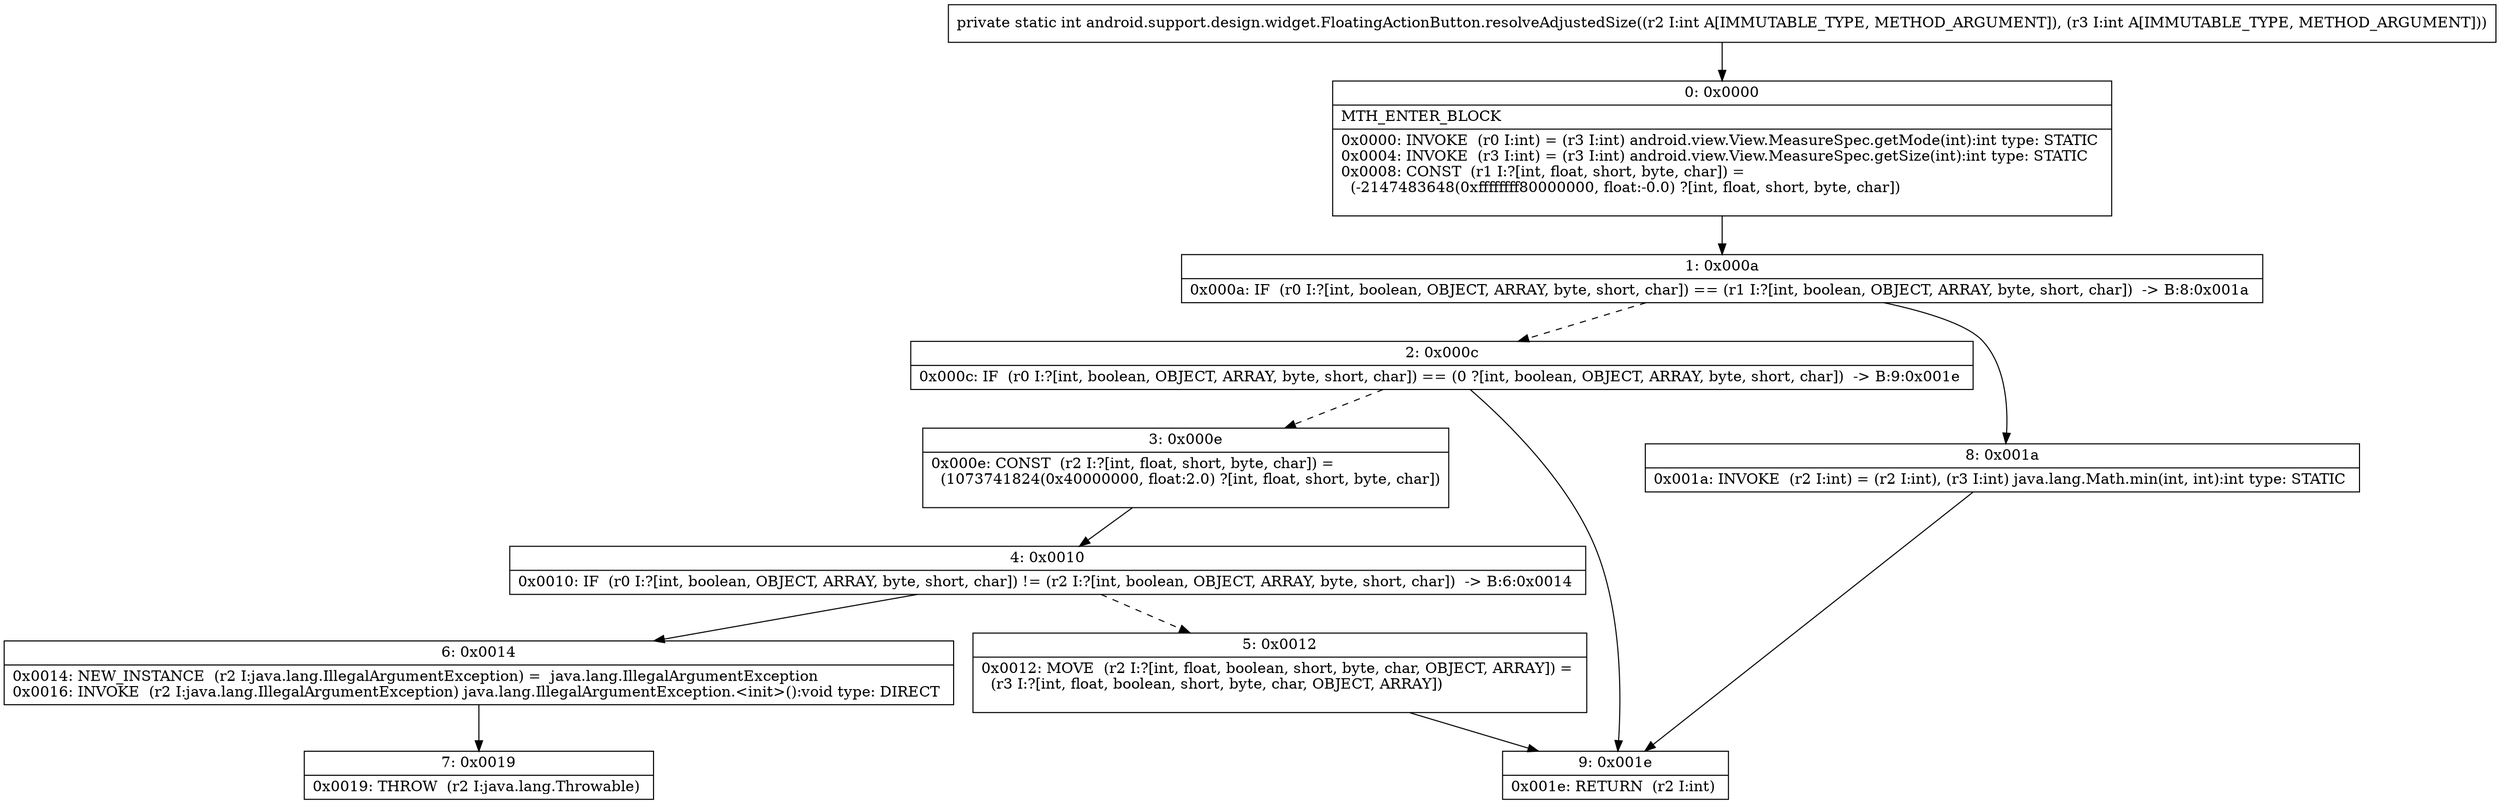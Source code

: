digraph "CFG forandroid.support.design.widget.FloatingActionButton.resolveAdjustedSize(II)I" {
Node_0 [shape=record,label="{0\:\ 0x0000|MTH_ENTER_BLOCK\l|0x0000: INVOKE  (r0 I:int) = (r3 I:int) android.view.View.MeasureSpec.getMode(int):int type: STATIC \l0x0004: INVOKE  (r3 I:int) = (r3 I:int) android.view.View.MeasureSpec.getSize(int):int type: STATIC \l0x0008: CONST  (r1 I:?[int, float, short, byte, char]) = \l  (\-2147483648(0xffffffff80000000, float:\-0.0) ?[int, float, short, byte, char])\l \l}"];
Node_1 [shape=record,label="{1\:\ 0x000a|0x000a: IF  (r0 I:?[int, boolean, OBJECT, ARRAY, byte, short, char]) == (r1 I:?[int, boolean, OBJECT, ARRAY, byte, short, char])  \-\> B:8:0x001a \l}"];
Node_2 [shape=record,label="{2\:\ 0x000c|0x000c: IF  (r0 I:?[int, boolean, OBJECT, ARRAY, byte, short, char]) == (0 ?[int, boolean, OBJECT, ARRAY, byte, short, char])  \-\> B:9:0x001e \l}"];
Node_3 [shape=record,label="{3\:\ 0x000e|0x000e: CONST  (r2 I:?[int, float, short, byte, char]) = \l  (1073741824(0x40000000, float:2.0) ?[int, float, short, byte, char])\l \l}"];
Node_4 [shape=record,label="{4\:\ 0x0010|0x0010: IF  (r0 I:?[int, boolean, OBJECT, ARRAY, byte, short, char]) != (r2 I:?[int, boolean, OBJECT, ARRAY, byte, short, char])  \-\> B:6:0x0014 \l}"];
Node_5 [shape=record,label="{5\:\ 0x0012|0x0012: MOVE  (r2 I:?[int, float, boolean, short, byte, char, OBJECT, ARRAY]) = \l  (r3 I:?[int, float, boolean, short, byte, char, OBJECT, ARRAY])\l \l}"];
Node_6 [shape=record,label="{6\:\ 0x0014|0x0014: NEW_INSTANCE  (r2 I:java.lang.IllegalArgumentException) =  java.lang.IllegalArgumentException \l0x0016: INVOKE  (r2 I:java.lang.IllegalArgumentException) java.lang.IllegalArgumentException.\<init\>():void type: DIRECT \l}"];
Node_7 [shape=record,label="{7\:\ 0x0019|0x0019: THROW  (r2 I:java.lang.Throwable) \l}"];
Node_8 [shape=record,label="{8\:\ 0x001a|0x001a: INVOKE  (r2 I:int) = (r2 I:int), (r3 I:int) java.lang.Math.min(int, int):int type: STATIC \l}"];
Node_9 [shape=record,label="{9\:\ 0x001e|0x001e: RETURN  (r2 I:int) \l}"];
MethodNode[shape=record,label="{private static int android.support.design.widget.FloatingActionButton.resolveAdjustedSize((r2 I:int A[IMMUTABLE_TYPE, METHOD_ARGUMENT]), (r3 I:int A[IMMUTABLE_TYPE, METHOD_ARGUMENT])) }"];
MethodNode -> Node_0;
Node_0 -> Node_1;
Node_1 -> Node_2[style=dashed];
Node_1 -> Node_8;
Node_2 -> Node_3[style=dashed];
Node_2 -> Node_9;
Node_3 -> Node_4;
Node_4 -> Node_5[style=dashed];
Node_4 -> Node_6;
Node_5 -> Node_9;
Node_6 -> Node_7;
Node_8 -> Node_9;
}

